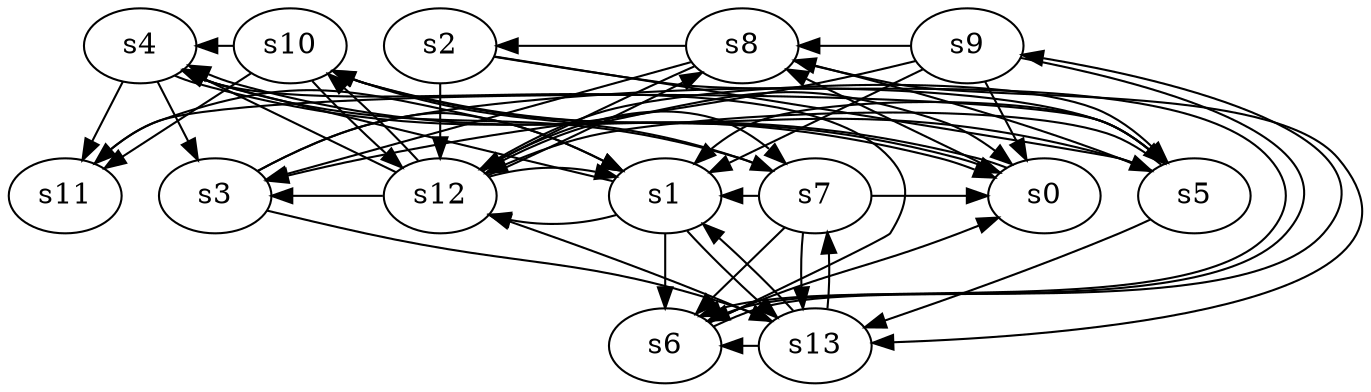 digraph game_0894_complex_14 {
    s0 [name="s0", player=1, target=1];
    s1 [name="s1", player=0, target=1];
    s2 [name="s2", player=0];
    s3 [name="s3", player=1];
    s4 [name="s4", player=1, target=1];
    s5 [name="s5", player=1, target=1];
    s6 [name="s6", player=0];
    s7 [name="s7", player=0, target=1];
    s8 [name="s8", player=1];
    s9 [name="s9", player=1];
    s10 [name="s10", player=0];
    s11 [name="s11", player=1, target=1];
    s12 [name="s12", player=1];
    s13 [name="s13", player=0, target=1];

    s0 -> s4 [constraint="!(time % 4 == 1)"];
    s0 -> s8 [constraint="!(time % 2 == 1)"];
    s1 -> s4 [constraint="time % 3 == 0"];
    s1 -> s6;
    s1 -> s12 [constraint="time % 3 == 2"];
    s1 -> s13;
    s2 -> s5 [constraint="time % 8 == 4"];
    s2 -> s6 [constraint="time % 2 == 1"];
    s2 -> s12;
    s3 -> s1 [constraint="time % 3 == 0 && time % 5 == 4"];
    s3 -> s5 [constraint="!(time % 2 == 1)"];
    s3 -> s13 [constraint="time % 2 == 0 && time % 3 == 1"];
    s4 -> s0 [constraint="time % 3 == 0 || time % 2 == 1"];
    s4 -> s3;
    s4 -> s7 [constraint="time % 3 == 0 && time % 4 == 2"];
    s4 -> s11;
    s5 -> s1 [constraint="!(time % 5 == 2)"];
    s5 -> s8 [constraint="time % 4 == 3 && time % 3 == 0"];
    s5 -> s10 [constraint="time == 11 || time == 15 || time == 18 || time == 19 || time == 21"];
    s5 -> s11 [constraint="time % 2 == 0"];
    s5 -> s12 [constraint="time % 4 == 1 || time % 4 == 3"];
    s5 -> s13;
    s6 -> s0 [constraint="time % 5 == 4 || time % 2 == 1"];
    s6 -> s4 [constraint="time % 3 == 1"];
    s6 -> s9 [constraint="time % 4 == 2"];
    s7 -> s0 [constraint="time % 2 == 1"];
    s7 -> s1 [constraint="time == 3"];
    s7 -> s6 [constraint="!(time % 5 == 1)"];
    s7 -> s10 [constraint="time % 2 == 0 || time % 2 == 1"];
    s7 -> s13;
    s8 -> s2 [constraint="time % 2 == 1"];
    s8 -> s3 [constraint="time % 3 == 1 || time % 4 == 3"];
    s8 -> s12 [constraint="time % 4 == 0 || time % 3 == 2"];
    s8 -> s13 [constraint="time % 2 == 0 || time % 5 == 2"];
    s9 -> s0;
    s9 -> s1;
    s9 -> s3 [constraint="time % 3 == 0"];
    s9 -> s6 [constraint="time % 3 == 2 && time % 3 == 2"];
    s9 -> s8 [constraint="!(time % 5 == 2)"];
    s10 -> s0 [constraint="time == 0 || time == 6 || time == 7 || time == 12"];
    s10 -> s4 [constraint="time % 2 == 0"];
    s10 -> s11 [constraint="time == 2"];
    s10 -> s12 [constraint="!(time % 6 == 5)"];
    s11 -> s1 [constraint="time % 4 == 2 || time % 4 == 0"];
    s12 -> s0 [constraint="time % 2 == 0 && time % 5 == 1"];
    s12 -> s1 [constraint="time % 3 == 2 && time % 5 == 4"];
    s12 -> s3 [constraint="time % 3 == 1 || time % 5 == 3"];
    s12 -> s4 [constraint="!(time % 2 == 1)"];
    s12 -> s5 [constraint="time % 4 == 2 && time % 5 == 0"];
    s12 -> s7 [constraint="!(time % 6 == 1)"];
    s12 -> s8 [constraint="time % 5 == 3"];
    s12 -> s10 [constraint="time % 4 == 2 && time % 3 == 1"];
    s13 -> s1 [constraint="time % 5 == 3"];
    s13 -> s6 [constraint="!(time % 4 == 3)"];
    s13 -> s7 [constraint="!(time % 2 == 1)"];
    s13 -> s12 [constraint="time == 4 || time == 11 || time == 17 || time == 22 || time == 24"];
}
